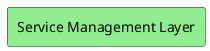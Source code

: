 @startuml

left to right direction


rectangle "Service Management Layer" #lightgreen {
}


@enduml
